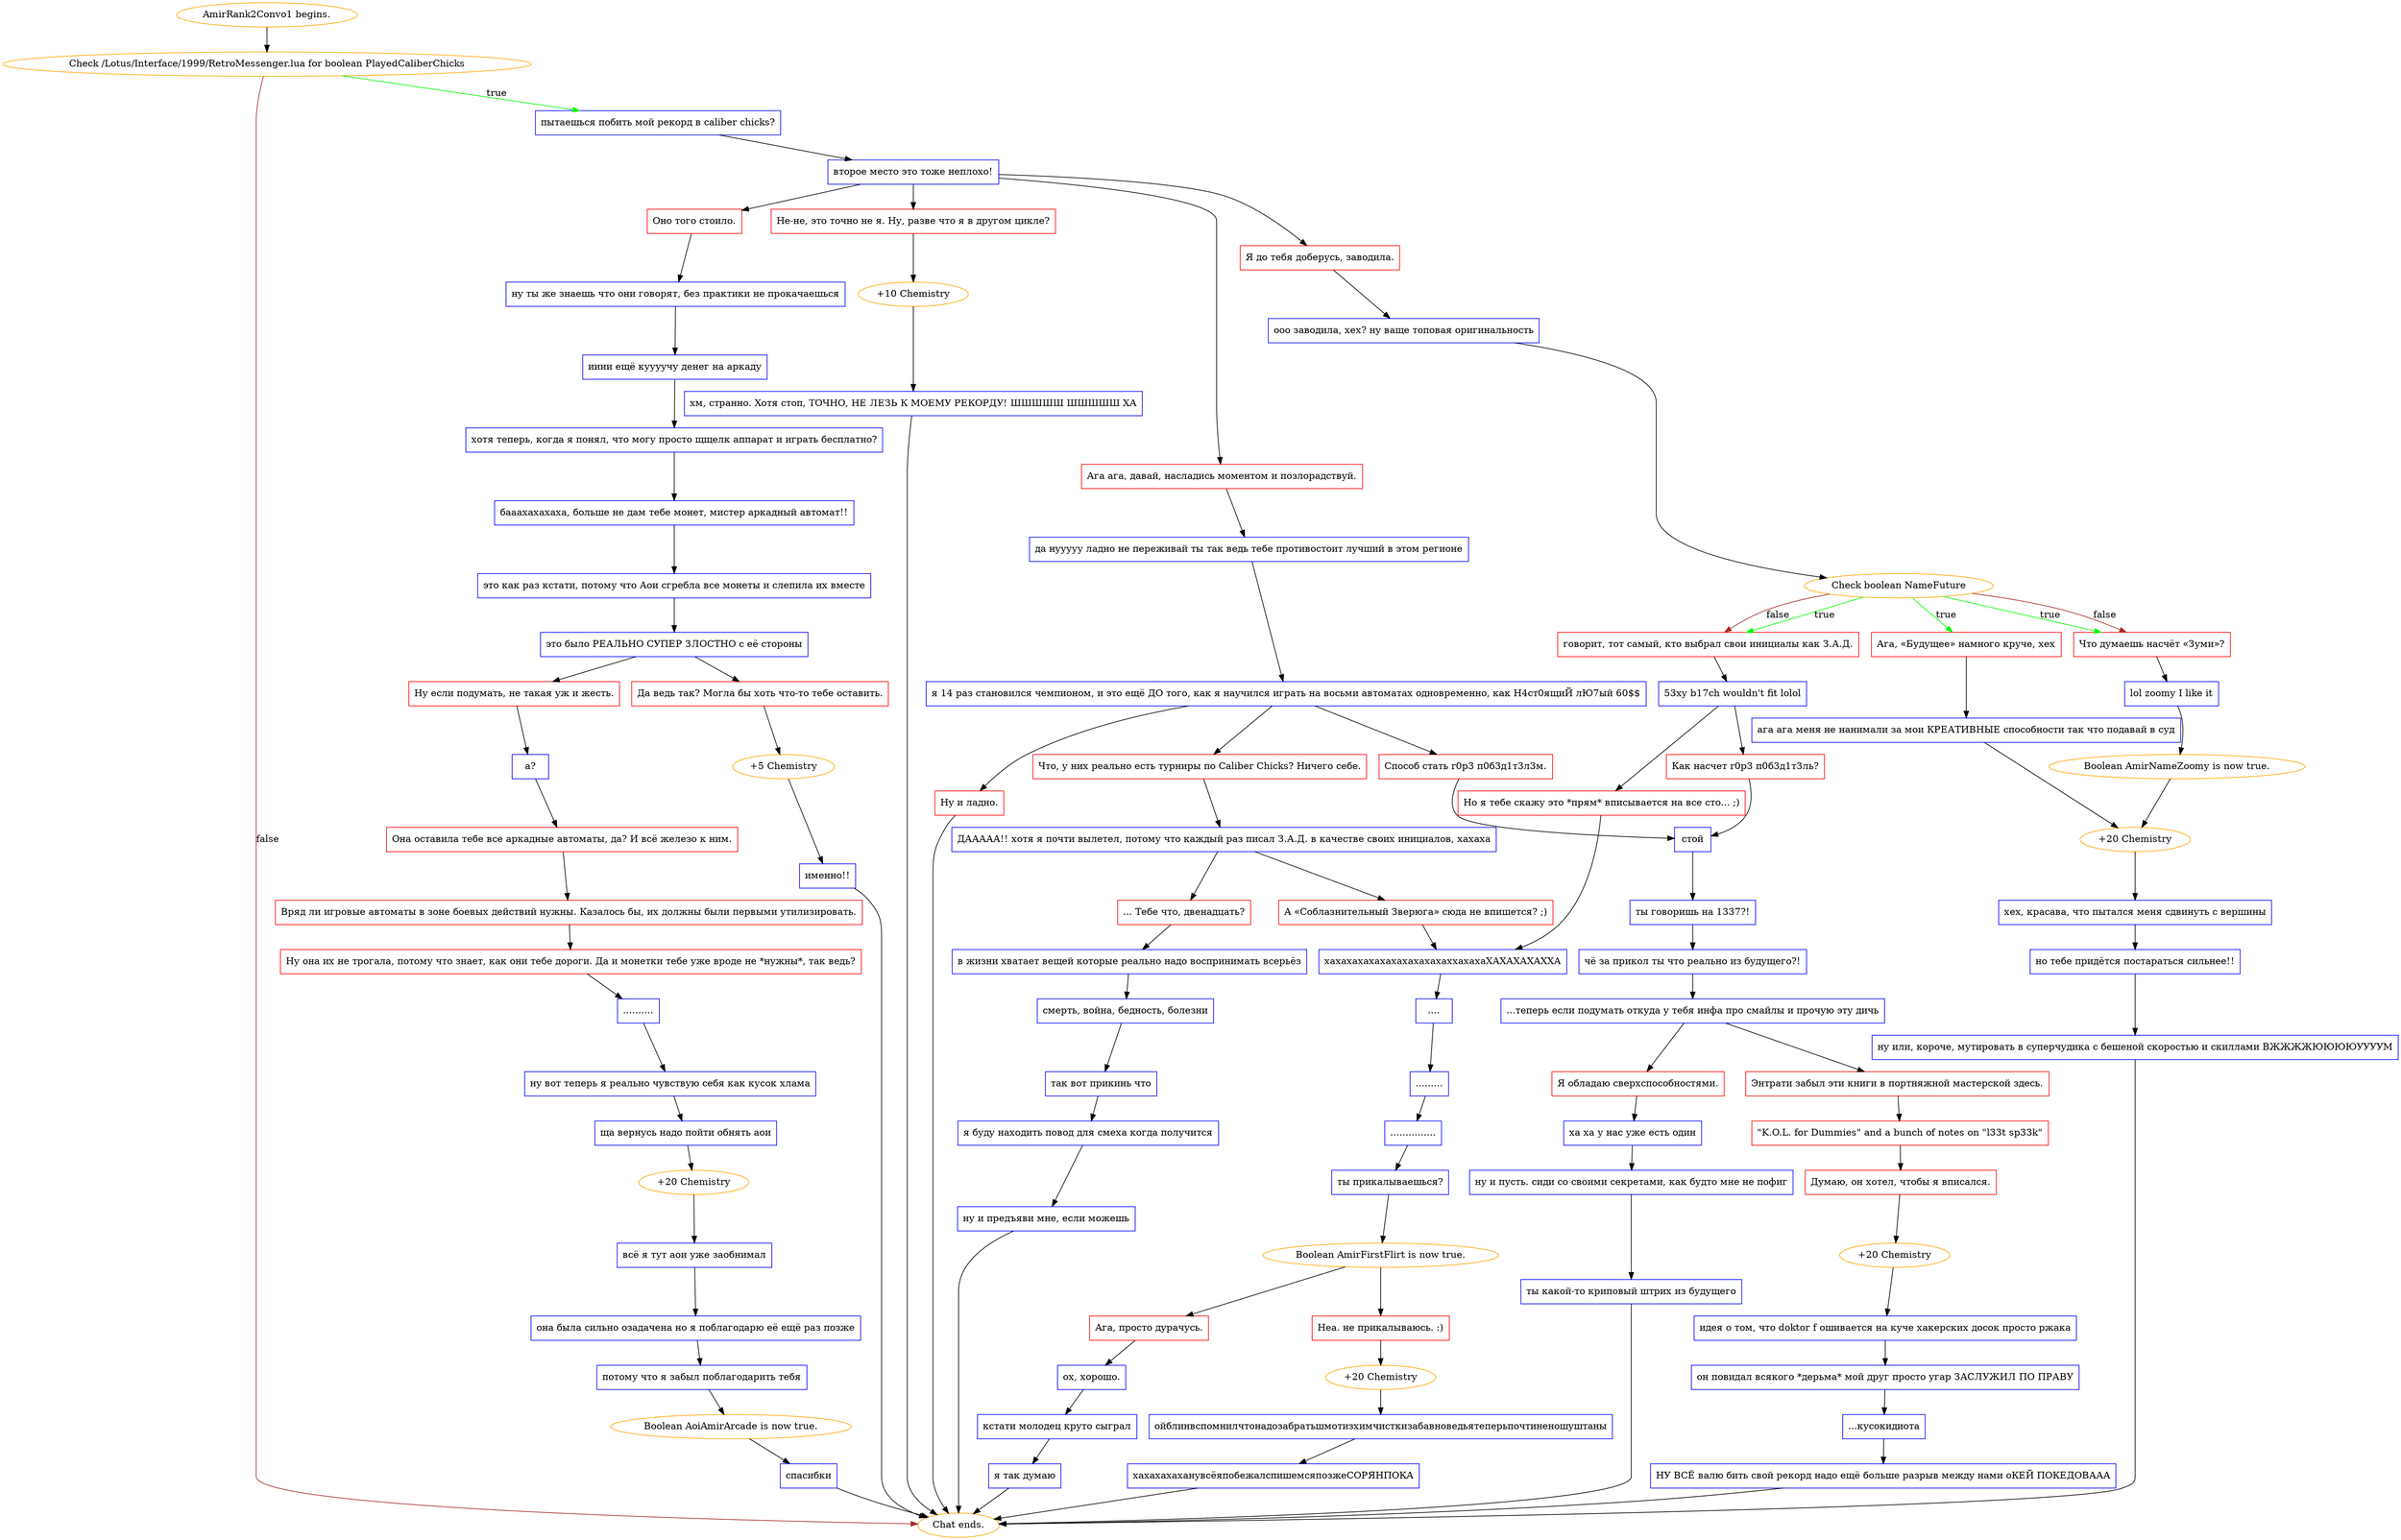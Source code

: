 digraph {
	"AmirRank2Convo1 begins." [color=orange];
		"AmirRank2Convo1 begins." -> j703763616;
	j703763616 [label="Check /Lotus/Interface/1999/RetroMessenger.lua for boolean PlayedCaliberChicks",color=orange];
		j703763616 -> j3883428390 [label=true,color=green];
		j703763616 -> "Chat ends." [label=false,color=brown];
	j3883428390 [label="пытаешься побить мой рекорд в caliber chicks?",shape=box,color=blue];
		j3883428390 -> j1950077864;
	"Chat ends." [color=orange];
	j1950077864 [label="второе место это тоже неплохо!",shape=box,color=blue];
		j1950077864 -> j2238244648;
		j1950077864 -> j814040974;
		j1950077864 -> j1516060915;
		j1950077864 -> j3295734047;
	j2238244648 [label="Оно того стоило.",shape=box,color=red];
		j2238244648 -> j200513216;
	j814040974 [label="Я до тебя доберусь, заводила.",shape=box,color=red];
		j814040974 -> j1718789245;
	j1516060915 [label="Ага ага, давай, насладись моментом и позлорадствуй.",shape=box,color=red];
		j1516060915 -> j747832205;
	j3295734047 [label="Не-не, это точно не я. Ну, разве что я в другом цикле?",shape=box,color=red];
		j3295734047 -> j792320719;
	j200513216 [label="ну ты же знаешь что они говорят, без практики не прокачаешься",shape=box,color=blue];
		j200513216 -> j4220682758;
	j1718789245 [label="ооо заводила, хех? ну ваще топовая оригинальность",shape=box,color=blue];
		j1718789245 -> j2887367031;
	j747832205 [label="да нууууу ладно не переживай ты так ведь тебе противостоит лучший в этом регионе",shape=box,color=blue];
		j747832205 -> j457897546;
	j792320719 [label="+10 Chemistry",color=orange];
		j792320719 -> j2787441763;
	j4220682758 [label="ииии ещё куууучу денег на аркаду",shape=box,color=blue];
		j4220682758 -> j230118571;
	j2887367031 [label="Check boolean NameFuture",color=orange];
		j2887367031 -> j1287689590 [label=true,color=green];
		j2887367031 -> j2665679228 [label=true,color=green];
		j2887367031 -> j182912774 [label=true,color=green];
		j2887367031 -> j2665679228 [label=false,color=brown];
		j2887367031 -> j182912774 [label=false,color=brown];
	j457897546 [label="я 14 раз становился чемпионом, и это ещё ДО того, как я научился играть на восьми автоматах одновременно, как Н4cт0ящиЙ лЮ7ый 60$$",shape=box,color=blue];
		j457897546 -> j587255029;
		j457897546 -> j1990076206;
		j457897546 -> j4104486503;
	j2787441763 [label="хм, странно. Хотя стоп, ТОЧНО, НЕ ЛЕЗЬ К МОЕМУ РЕКОРДУ! ШШШШШ ШШШШШ ХА",shape=box,color=blue];
		j2787441763 -> "Chat ends.";
	j230118571 [label="хотя теперь, когда я понял, что могу просто щщелк аппарат и играть бесплатно?",shape=box,color=blue];
		j230118571 -> j657120781;
	j1287689590 [label="Ага, «Будущее» намного круче, хех",shape=box,color=red];
		j1287689590 -> j328027135;
	j2665679228 [label="Что думаешь насчёт «Зуми»?",shape=box,color=red];
		j2665679228 -> j3858077740;
	j182912774 [label="говорит, тот самый, кто выбрал свои инициалы как З.А.Д.",shape=box,color=red];
		j182912774 -> j2287511662;
	j587255029 [label="Способ стать r0p3 п0б3д1т3л3м.",shape=box,color=red];
		j587255029 -> j2157334097;
	j1990076206 [label="Что, у них реально есть турниры по Caliber Chicks? Ничего себе.",shape=box,color=red];
		j1990076206 -> j3754691794;
	j4104486503 [label="Ну и ладно.",shape=box,color=red];
		j4104486503 -> "Chat ends.";
	j657120781 [label="бааахахахаха, больше не дам тебе монет, мистер аркадный автомат!!",shape=box,color=blue];
		j657120781 -> j4205720661;
	j328027135 [label="ага ага меня не нанимали за мои КРЕАТИВНЫЕ способности так что подавай в суд",shape=box,color=blue];
		j328027135 -> j3769675432;
	j3858077740 [label="lol zoomy I like it",shape=box,color=blue];
		j3858077740 -> j2332558111;
	j2287511662 [label="53xy b17ch wouldn't fit lolol",shape=box,color=blue];
		j2287511662 -> j2074688602;
		j2287511662 -> j308751827;
	j2157334097 [label="стой",shape=box,color=blue];
		j2157334097 -> j2926876840;
	j3754691794 [label="ДААААА!! хотя я почти вылетел, потому что каждый раз писал З.А.Д. в качестве своих инициалов, хахаха",shape=box,color=blue];
		j3754691794 -> j935236671;
		j3754691794 -> j3403947075;
	j4205720661 [label="это как раз кстати, потому что Аои сгребла все монеты и слепила их вместе",shape=box,color=blue];
		j4205720661 -> j2043375535;
	j3769675432 [label="+20 Chemistry",color=orange];
		j3769675432 -> j4282728069;
	j2332558111 [label="Boolean AmirNameZoomy is now true.",color=orange];
		j2332558111 -> j3769675432;
	j2074688602 [label="Но я тебе скажу это *прям* вписывается на все сто... ;)",shape=box,color=red];
		j2074688602 -> j1664669229;
	j308751827 [label="Как насчет r0p3 п0б3д1т3ль?",shape=box,color=red];
		j308751827 -> j2157334097;
	j2926876840 [label="ты говоришь на 1337?!",shape=box,color=blue];
		j2926876840 -> j4079377707;
	j935236671 [label="А «Соблазнительный Зверюга» сюда не впишется? ;)",shape=box,color=red];
		j935236671 -> j1664669229;
	j3403947075 [label="... Тебе что, двенадцать?",shape=box,color=red];
		j3403947075 -> j35923389;
	j2043375535 [label="это было РЕАЛЬНО СУПЕР ЗЛОСТНО с её стороны",shape=box,color=blue];
		j2043375535 -> j2188949424;
		j2043375535 -> j3706409671;
	j4282728069 [label="хех, красава, что пытался меня сдвинуть с вершины",shape=box,color=blue];
		j4282728069 -> j1726327354;
	j1664669229 [label="хахахахахахахахахахахаххахахаХАХАХАХАХХА",shape=box,color=blue];
		j1664669229 -> j3041823811;
	j4079377707 [label="чё за прикол ты что реально из будущего?!",shape=box,color=blue];
		j4079377707 -> j1665991572;
	j35923389 [label="в жизни хватает вещей которые реально надо воспринимать всерьёз",shape=box,color=blue];
		j35923389 -> j2039082779;
	j2188949424 [label="Да ведь так? Могла бы хоть что-то тебе оставить.",shape=box,color=red];
		j2188949424 -> j2693860270;
	j3706409671 [label="Ну если подумать, не такая уж и жесть.",shape=box,color=red];
		j3706409671 -> j659663268;
	j1726327354 [label="но тебе придётся постараться сильнее!!",shape=box,color=blue];
		j1726327354 -> j3260958866;
	j3041823811 [label="....",shape=box,color=blue];
		j3041823811 -> j4172874694;
	j1665991572 [label="...теперь если подумать откуда у тебя инфа про смайлы и прочую эту дичь",shape=box,color=blue];
		j1665991572 -> j3849047776;
		j1665991572 -> j1434991147;
	j2039082779 [label="смерть, война, бедность, болезни",shape=box,color=blue];
		j2039082779 -> j393373778;
	j2693860270 [label="+5 Chemistry",color=orange];
		j2693860270 -> j3353835403;
	j659663268 [label="а?",shape=box,color=blue];
		j659663268 -> j2262294636;
	j3260958866 [label="ну или, короче, мутировать в суперчудика с бешеной скоростью и скиллами ВЖЖЖЖЮЮЮЮУУУУМ",shape=box,color=blue];
		j3260958866 -> "Chat ends.";
	j4172874694 [label=".........",shape=box,color=blue];
		j4172874694 -> j3009738352;
	j3849047776 [label="Энтрати забыл эти книги в портняжной мастерской здесь.",shape=box,color=red];
		j3849047776 -> j2228230808;
	j1434991147 [label="Я обладаю сверхспособностями.",shape=box,color=red];
		j1434991147 -> j3192633443;
	j393373778 [label="так вот прикинь что",shape=box,color=blue];
		j393373778 -> j3012120432;
	j3353835403 [label="именно!!",shape=box,color=blue];
		j3353835403 -> "Chat ends.";
	j2262294636 [label="Она оставила тебе все аркадные автоматы, да? И всё железо к ним.",shape=box,color=red];
		j2262294636 -> j1007597692;
	j3009738352 [label="...............",shape=box,color=blue];
		j3009738352 -> j2087667034;
	j2228230808 [label="\"K.O.L. for Dummies\" and a bunch of notes on \"l33t sp33k\"",shape=box,color=red];
		j2228230808 -> j40792991;
	j3192633443 [label="ха ха у нас уже есть один",shape=box,color=blue];
		j3192633443 -> j3093212593;
	j3012120432 [label="я буду находить повод для смеха когда получится",shape=box,color=blue];
		j3012120432 -> j2754444027;
	j1007597692 [label="Вряд ли игровые автоматы в зоне боевых действий нужны. Казалось бы, их должны были первыми утилизировать.",shape=box,color=red];
		j1007597692 -> j3408819577;
	j2087667034 [label="ты прикалываешься?",shape=box,color=blue];
		j2087667034 -> j4083087762;
	j40792991 [label="Думаю, он хотел, чтобы я вписался.",shape=box,color=red];
		j40792991 -> j2997656873;
	j3093212593 [label="ну и пусть. сиди со своими секретами, как будто мне не пофиг",shape=box,color=blue];
		j3093212593 -> j2793431237;
	j2754444027 [label="ну и предъяви мне, если можешь",shape=box,color=blue];
		j2754444027 -> "Chat ends.";
	j3408819577 [label="Ну она их не трогала, потому что знает, как они тебе дороги. Да и монетки тебе уже вроде не *нужны*, так ведь?",shape=box,color=red];
		j3408819577 -> j1302101140;
	j4083087762 [label="Boolean AmirFirstFlirt is now true.",color=orange];
		j4083087762 -> j2001358221;
		j4083087762 -> j4218418049;
	j2997656873 [label="+20 Chemistry",color=orange];
		j2997656873 -> j1370007573;
	j2793431237 [label="ты какой-то криповый штрих из будущего",shape=box,color=blue];
		j2793431237 -> "Chat ends.";
	j1302101140 [label="..........",shape=box,color=blue];
		j1302101140 -> j3379325279;
	j2001358221 [label="Неа. не прикалываюсь. :)",shape=box,color=red];
		j2001358221 -> j2442875649;
	j4218418049 [label="Ага, просто дурачусь.",shape=box,color=red];
		j4218418049 -> j2642665567;
	j1370007573 [label="идея о том, что doktor f ошивается на куче хакерских досок просто ржака",shape=box,color=blue];
		j1370007573 -> j2927519422;
	j3379325279 [label="ну вот теперь я реально чувствую себя как кусок хлама",shape=box,color=blue];
		j3379325279 -> j1543900347;
	j2442875649 [label="+20 Chemistry",color=orange];
		j2442875649 -> j950041214;
	j2642665567 [label="ох, хорошо.",shape=box,color=blue];
		j2642665567 -> j615853508;
	j2927519422 [label="он повидал всякого *дерьма* мой друг просто угар ЗАСЛУЖИЛ ПО ПРАВУ",shape=box,color=blue];
		j2927519422 -> j2016569824;
	j1543900347 [label="ща вернусь надо пойти обнять аои",shape=box,color=blue];
		j1543900347 -> j4068949991;
	j950041214 [label="ойблинвспомнилчтонадозабратьшмотизхимчисткизабавноведьятеперьпочтиненошуштаны",shape=box,color=blue];
		j950041214 -> j177372235;
	j615853508 [label="кстати молодец круто сыграл",shape=box,color=blue];
		j615853508 -> j1497648072;
	j2016569824 [label="...кусокидиота",shape=box,color=blue];
		j2016569824 -> j190879662;
	j4068949991 [label="+20 Chemistry",color=orange];
		j4068949991 -> j493963732;
	j177372235 [label="хахахахаханувсёяпобежалспишемсяпозжеСОРЯНПОКА",shape=box,color=blue];
		j177372235 -> "Chat ends.";
	j1497648072 [label="я так думаю",shape=box,color=blue];
		j1497648072 -> "Chat ends.";
	j190879662 [label="НУ ВСЁ валю бить свой рекорд надо ещё больше разрыв между нами оКЕЙ ПОКЕДОВААА",shape=box,color=blue];
		j190879662 -> "Chat ends.";
	j493963732 [label="всё я тут аои уже заобнимал",shape=box,color=blue];
		j493963732 -> j4256020753;
	j4256020753 [label="она была сильно озадачена но я поблагодарю её ещё раз позже",shape=box,color=blue];
		j4256020753 -> j1209662830;
	j1209662830 [label="потому что я забыл поблагодарить тебя",shape=box,color=blue];
		j1209662830 -> j3415820983;
	j3415820983 [label="Boolean AoiAmirArcade is now true.",color=orange];
		j3415820983 -> j3460102773;
	j3460102773 [label="спасибки",shape=box,color=blue];
		j3460102773 -> "Chat ends.";
}